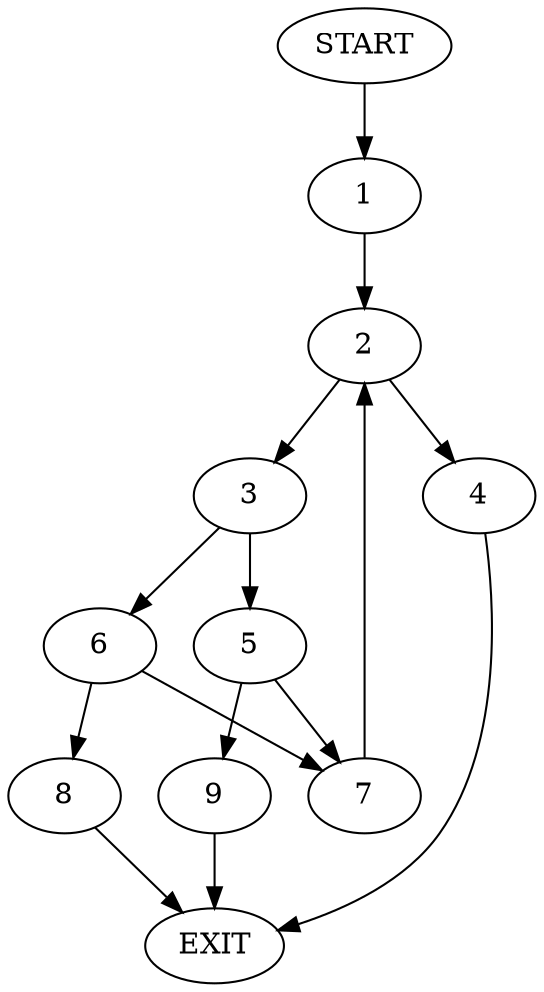 digraph {
0 [label="START"]
10 [label="EXIT"]
0 -> 1
1 -> 2
2 -> 3
2 -> 4
4 -> 10
3 -> 5
3 -> 6
6 -> 7
6 -> 8
5 -> 7
5 -> 9
7 -> 2
9 -> 10
8 -> 10
}
